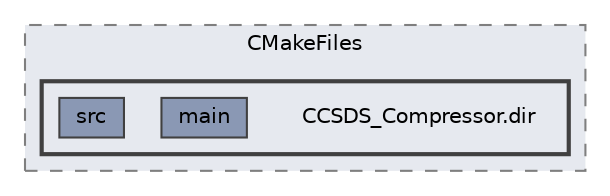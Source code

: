 digraph "build/CMakeFiles/CCSDS_Compressor.dir"
{
 // LATEX_PDF_SIZE
  bgcolor="transparent";
  edge [fontname=Helvetica,fontsize=10,labelfontname=Helvetica,labelfontsize=10];
  node [fontname=Helvetica,fontsize=10,shape=box,height=0.2,width=0.4];
  compound=true
  subgraph clusterdir_63772b626f2709090f0bdca0f40827b4 {
    graph [ bgcolor="#e6e9ef", pencolor="grey50", label="CMakeFiles", fontname=Helvetica,fontsize=10 style="filled,dashed", URL="dir_63772b626f2709090f0bdca0f40827b4.html",tooltip=""]
  subgraph clusterdir_c22e1dfb7d788f5e80a585f157d215e9 {
    graph [ bgcolor="#e6e9ef", pencolor="grey25", label="", fontname=Helvetica,fontsize=10 style="filled,bold", URL="dir_c22e1dfb7d788f5e80a585f157d215e9.html",tooltip=""]
    dir_c22e1dfb7d788f5e80a585f157d215e9 [shape=plaintext, label="CCSDS_Compressor.dir"];
  dir_310c81af5b5b2a1864c3ebfe09cb7a06 [label="main", fillcolor="#8a98b4", color="grey25", style="filled", URL="dir_310c81af5b5b2a1864c3ebfe09cb7a06.html",tooltip=""];
  dir_48f859ddecfe4a7a92f5284d7813d2b7 [label="src", fillcolor="#8a98b4", color="grey25", style="filled", URL="dir_48f859ddecfe4a7a92f5284d7813d2b7.html",tooltip=""];
  }
  }
}
